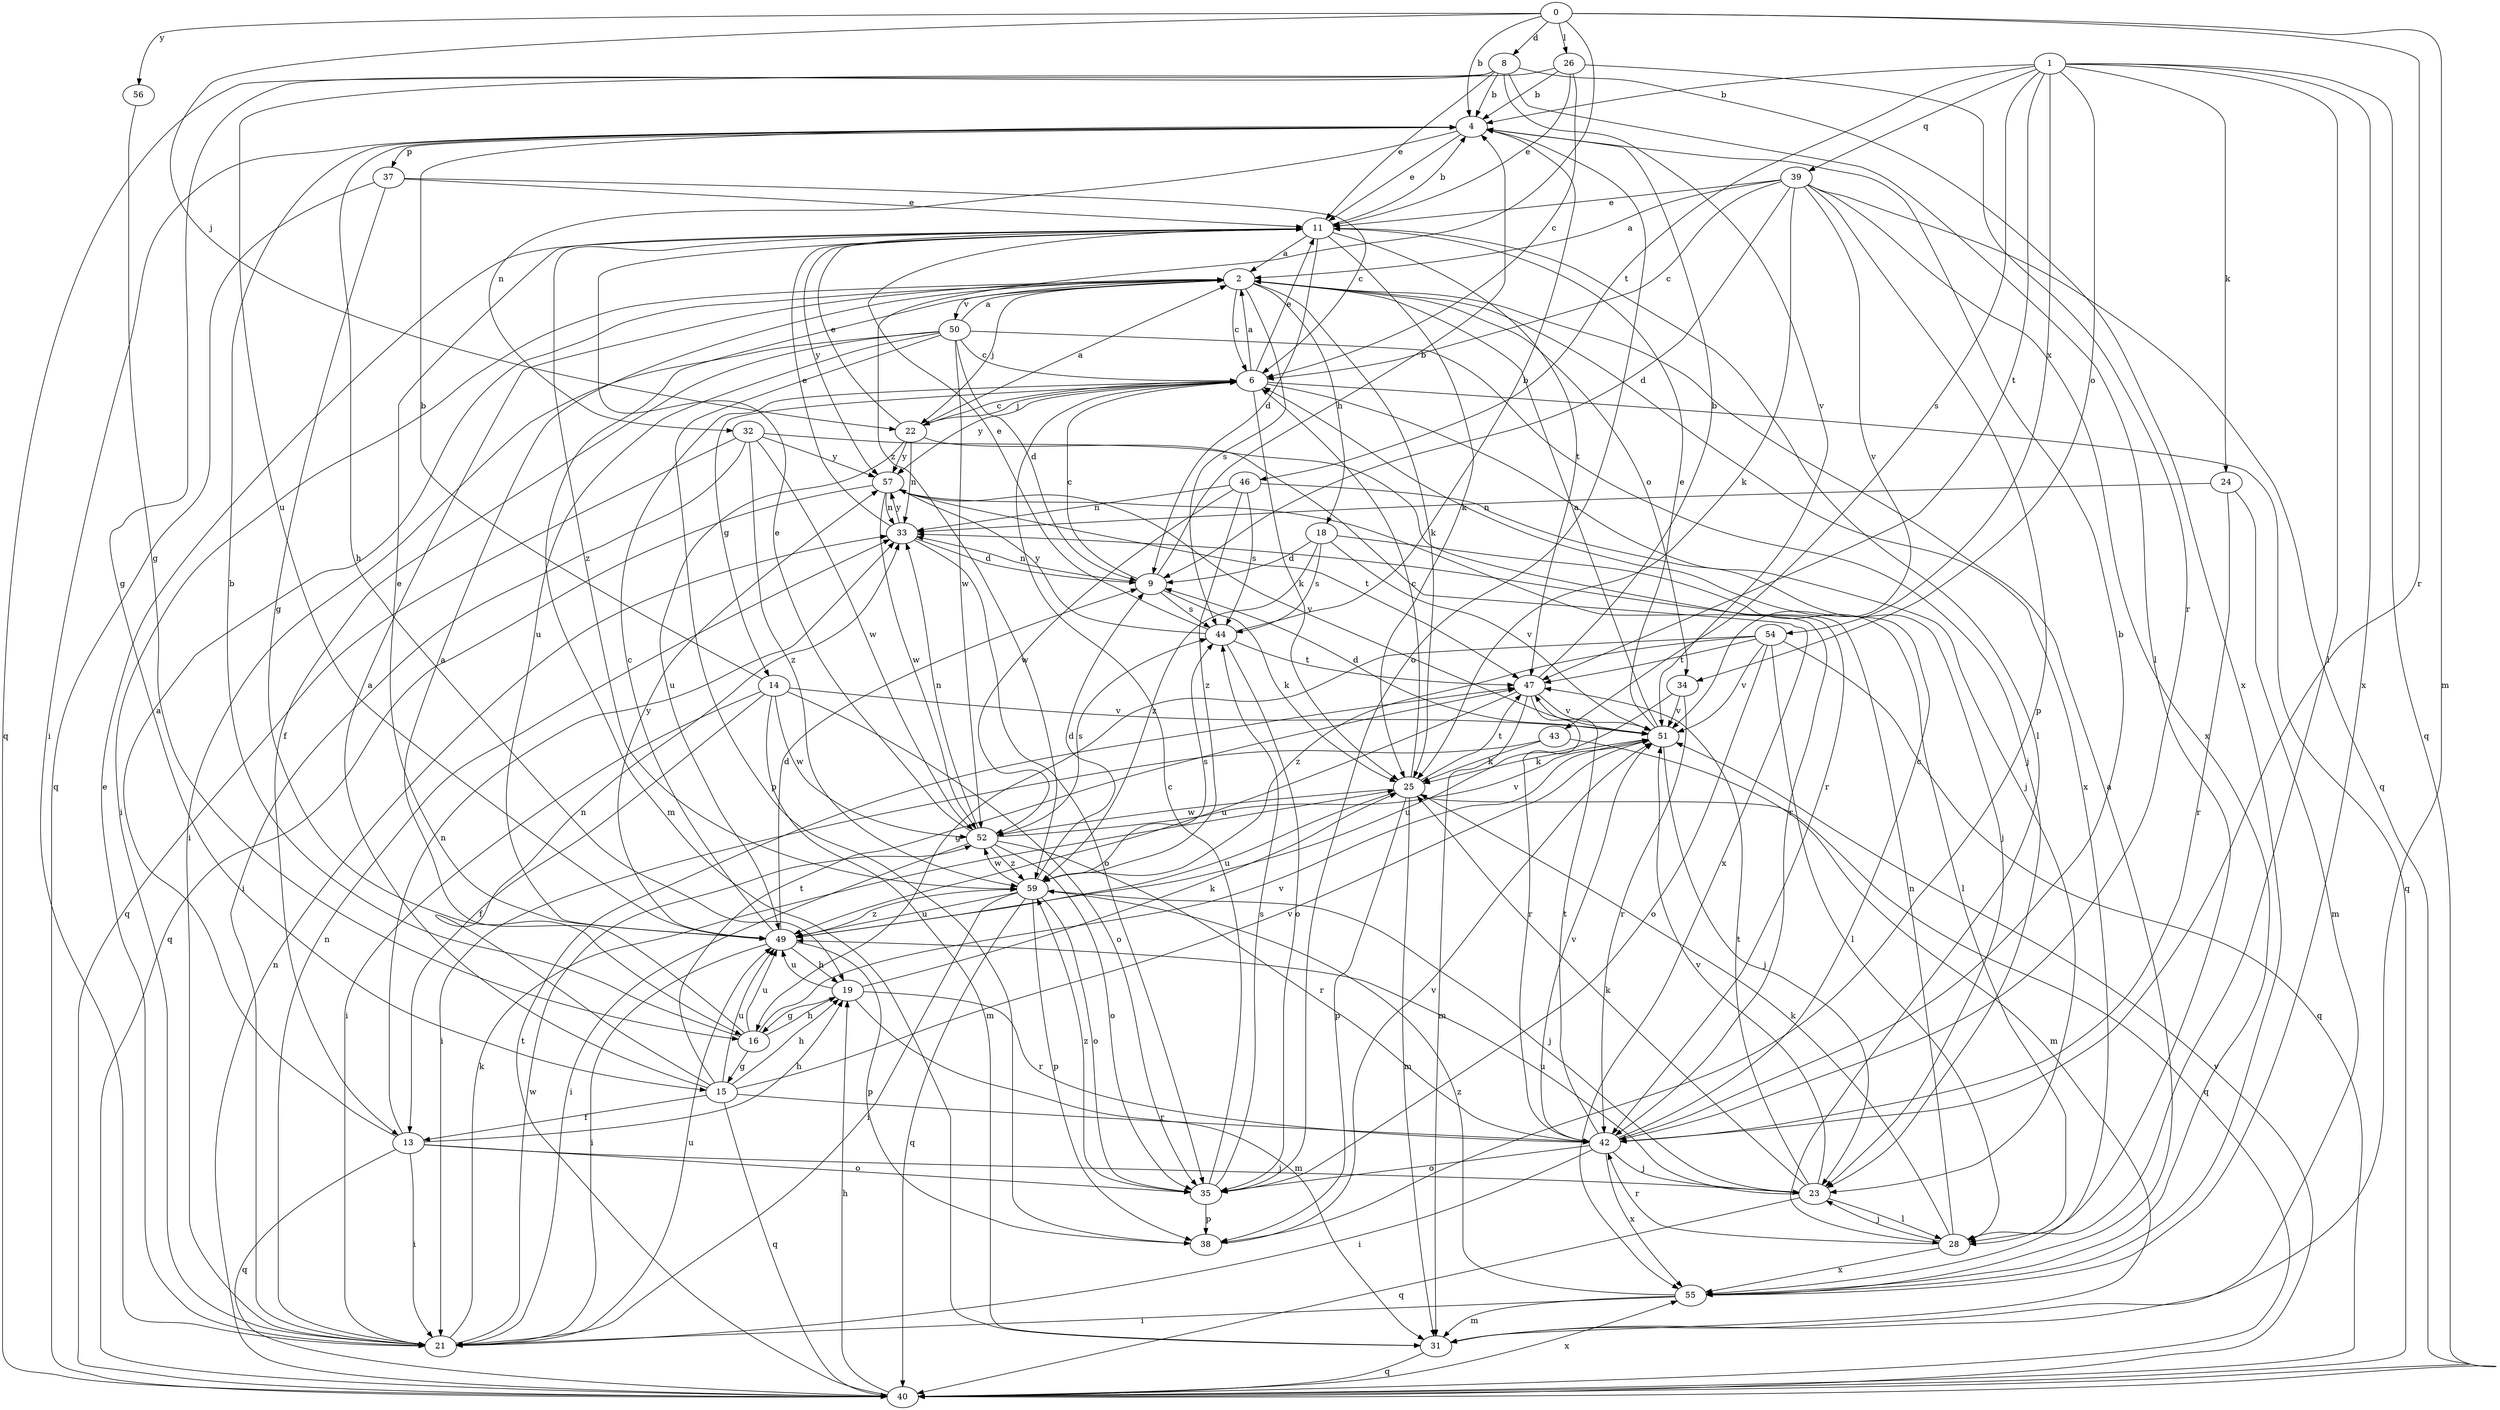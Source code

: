 strict digraph  {
0;
1;
2;
4;
6;
8;
9;
11;
13;
14;
15;
16;
18;
19;
21;
22;
23;
24;
25;
26;
28;
31;
32;
33;
34;
35;
37;
38;
39;
40;
42;
43;
44;
46;
47;
49;
50;
51;
52;
54;
55;
56;
57;
59;
0 -> 4  [label=b];
0 -> 8  [label=d];
0 -> 22  [label=j];
0 -> 26  [label=l];
0 -> 31  [label=m];
0 -> 42  [label=r];
0 -> 56  [label=y];
0 -> 59  [label=z];
1 -> 4  [label=b];
1 -> 24  [label=k];
1 -> 28  [label=l];
1 -> 34  [label=o];
1 -> 39  [label=q];
1 -> 40  [label=q];
1 -> 43  [label=s];
1 -> 46  [label=t];
1 -> 47  [label=t];
1 -> 54  [label=x];
1 -> 55  [label=x];
2 -> 6  [label=c];
2 -> 18  [label=h];
2 -> 21  [label=i];
2 -> 22  [label=j];
2 -> 25  [label=k];
2 -> 31  [label=m];
2 -> 34  [label=o];
2 -> 44  [label=s];
2 -> 50  [label=v];
2 -> 55  [label=x];
4 -> 11  [label=e];
4 -> 19  [label=h];
4 -> 21  [label=i];
4 -> 32  [label=n];
4 -> 35  [label=o];
4 -> 37  [label=p];
6 -> 2  [label=a];
6 -> 11  [label=e];
6 -> 14  [label=g];
6 -> 22  [label=j];
6 -> 23  [label=j];
6 -> 25  [label=k];
6 -> 40  [label=q];
6 -> 57  [label=y];
8 -> 4  [label=b];
8 -> 11  [label=e];
8 -> 15  [label=g];
8 -> 28  [label=l];
8 -> 40  [label=q];
8 -> 51  [label=v];
8 -> 55  [label=x];
9 -> 4  [label=b];
9 -> 6  [label=c];
9 -> 25  [label=k];
9 -> 33  [label=n];
9 -> 44  [label=s];
11 -> 2  [label=a];
11 -> 4  [label=b];
11 -> 9  [label=d];
11 -> 25  [label=k];
11 -> 28  [label=l];
11 -> 47  [label=t];
11 -> 57  [label=y];
11 -> 59  [label=z];
13 -> 2  [label=a];
13 -> 19  [label=h];
13 -> 21  [label=i];
13 -> 23  [label=j];
13 -> 33  [label=n];
13 -> 35  [label=o];
13 -> 40  [label=q];
14 -> 4  [label=b];
14 -> 13  [label=f];
14 -> 21  [label=i];
14 -> 31  [label=m];
14 -> 35  [label=o];
14 -> 51  [label=v];
14 -> 52  [label=w];
15 -> 2  [label=a];
15 -> 13  [label=f];
15 -> 19  [label=h];
15 -> 33  [label=n];
15 -> 40  [label=q];
15 -> 42  [label=r];
15 -> 47  [label=t];
15 -> 49  [label=u];
15 -> 51  [label=v];
16 -> 2  [label=a];
16 -> 4  [label=b];
16 -> 15  [label=g];
16 -> 19  [label=h];
16 -> 49  [label=u];
16 -> 51  [label=v];
18 -> 9  [label=d];
18 -> 28  [label=l];
18 -> 44  [label=s];
18 -> 51  [label=v];
18 -> 59  [label=z];
19 -> 16  [label=g];
19 -> 25  [label=k];
19 -> 31  [label=m];
19 -> 42  [label=r];
19 -> 49  [label=u];
21 -> 11  [label=e];
21 -> 25  [label=k];
21 -> 33  [label=n];
21 -> 49  [label=u];
21 -> 52  [label=w];
22 -> 2  [label=a];
22 -> 6  [label=c];
22 -> 11  [label=e];
22 -> 33  [label=n];
22 -> 49  [label=u];
22 -> 55  [label=x];
22 -> 57  [label=y];
23 -> 25  [label=k];
23 -> 28  [label=l];
23 -> 40  [label=q];
23 -> 47  [label=t];
23 -> 49  [label=u];
23 -> 51  [label=v];
24 -> 31  [label=m];
24 -> 33  [label=n];
24 -> 42  [label=r];
25 -> 6  [label=c];
25 -> 31  [label=m];
25 -> 38  [label=p];
25 -> 40  [label=q];
25 -> 47  [label=t];
25 -> 49  [label=u];
25 -> 52  [label=w];
26 -> 4  [label=b];
26 -> 6  [label=c];
26 -> 11  [label=e];
26 -> 42  [label=r];
26 -> 49  [label=u];
28 -> 23  [label=j];
28 -> 25  [label=k];
28 -> 33  [label=n];
28 -> 42  [label=r];
28 -> 55  [label=x];
31 -> 40  [label=q];
32 -> 21  [label=i];
32 -> 40  [label=q];
32 -> 42  [label=r];
32 -> 52  [label=w];
32 -> 57  [label=y];
32 -> 59  [label=z];
33 -> 9  [label=d];
33 -> 11  [label=e];
33 -> 35  [label=o];
33 -> 57  [label=y];
34 -> 42  [label=r];
34 -> 49  [label=u];
34 -> 51  [label=v];
35 -> 6  [label=c];
35 -> 38  [label=p];
35 -> 44  [label=s];
35 -> 59  [label=z];
37 -> 6  [label=c];
37 -> 11  [label=e];
37 -> 16  [label=g];
37 -> 40  [label=q];
38 -> 51  [label=v];
39 -> 2  [label=a];
39 -> 6  [label=c];
39 -> 9  [label=d];
39 -> 11  [label=e];
39 -> 25  [label=k];
39 -> 38  [label=p];
39 -> 40  [label=q];
39 -> 51  [label=v];
39 -> 55  [label=x];
40 -> 19  [label=h];
40 -> 33  [label=n];
40 -> 47  [label=t];
40 -> 51  [label=v];
40 -> 55  [label=x];
42 -> 4  [label=b];
42 -> 6  [label=c];
42 -> 21  [label=i];
42 -> 23  [label=j];
42 -> 35  [label=o];
42 -> 47  [label=t];
42 -> 51  [label=v];
42 -> 55  [label=x];
43 -> 21  [label=i];
43 -> 25  [label=k];
43 -> 31  [label=m];
44 -> 4  [label=b];
44 -> 11  [label=e];
44 -> 35  [label=o];
44 -> 47  [label=t];
44 -> 57  [label=y];
46 -> 23  [label=j];
46 -> 33  [label=n];
46 -> 44  [label=s];
46 -> 52  [label=w];
46 -> 59  [label=z];
47 -> 4  [label=b];
47 -> 31  [label=m];
47 -> 42  [label=r];
47 -> 49  [label=u];
47 -> 51  [label=v];
49 -> 6  [label=c];
49 -> 9  [label=d];
49 -> 11  [label=e];
49 -> 19  [label=h];
49 -> 21  [label=i];
49 -> 38  [label=p];
49 -> 57  [label=y];
49 -> 59  [label=z];
50 -> 2  [label=a];
50 -> 6  [label=c];
50 -> 9  [label=d];
50 -> 13  [label=f];
50 -> 21  [label=i];
50 -> 23  [label=j];
50 -> 38  [label=p];
50 -> 49  [label=u];
50 -> 52  [label=w];
51 -> 2  [label=a];
51 -> 9  [label=d];
51 -> 11  [label=e];
51 -> 23  [label=j];
51 -> 25  [label=k];
52 -> 11  [label=e];
52 -> 21  [label=i];
52 -> 33  [label=n];
52 -> 35  [label=o];
52 -> 42  [label=r];
52 -> 44  [label=s];
52 -> 51  [label=v];
52 -> 59  [label=z];
54 -> 16  [label=g];
54 -> 28  [label=l];
54 -> 35  [label=o];
54 -> 40  [label=q];
54 -> 47  [label=t];
54 -> 51  [label=v];
54 -> 59  [label=z];
55 -> 2  [label=a];
55 -> 21  [label=i];
55 -> 31  [label=m];
55 -> 59  [label=z];
56 -> 16  [label=g];
57 -> 33  [label=n];
57 -> 40  [label=q];
57 -> 42  [label=r];
57 -> 47  [label=t];
57 -> 51  [label=v];
57 -> 52  [label=w];
59 -> 9  [label=d];
59 -> 21  [label=i];
59 -> 23  [label=j];
59 -> 35  [label=o];
59 -> 38  [label=p];
59 -> 40  [label=q];
59 -> 44  [label=s];
59 -> 49  [label=u];
59 -> 52  [label=w];
}
